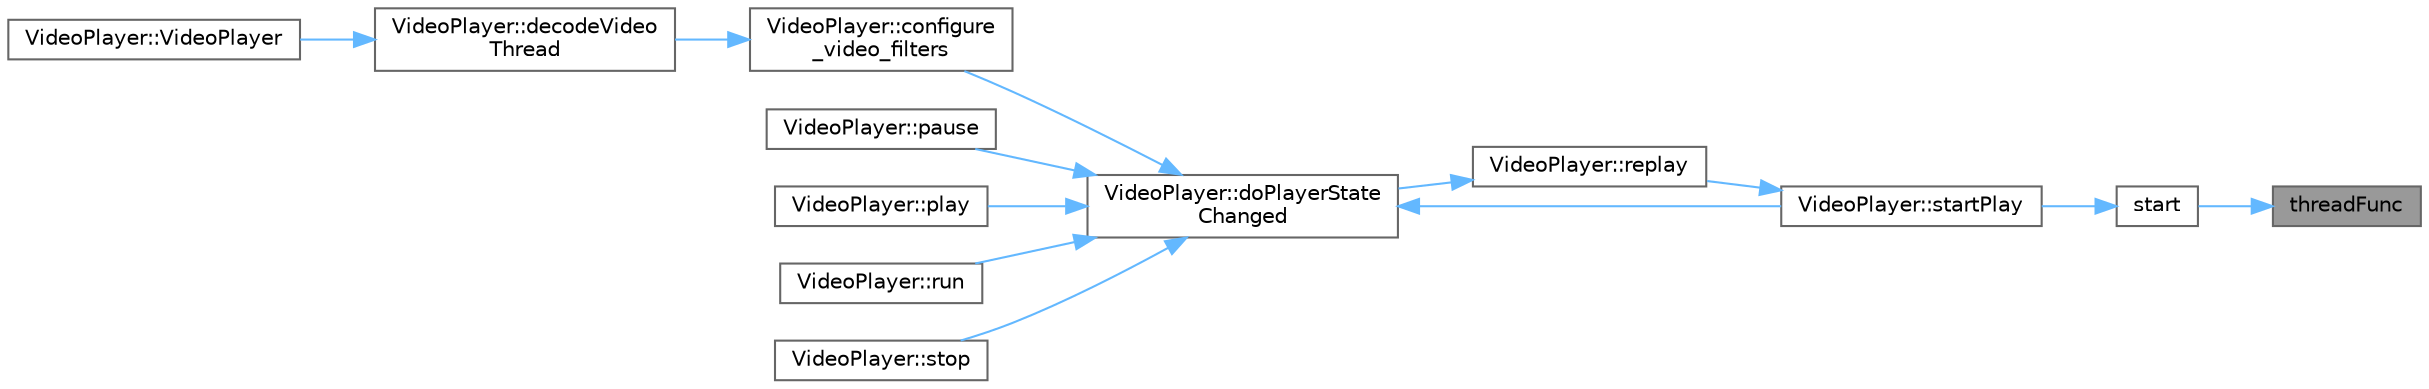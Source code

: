 digraph "threadFunc"
{
 // LATEX_PDF_SIZE
  bgcolor="transparent";
  edge [fontname=Helvetica,fontsize=10,labelfontname=Helvetica,labelfontsize=10];
  node [fontname=Helvetica,fontsize=10,shape=box,height=0.2,width=0.4];
  rankdir="RL";
  Node1 [id="Node000001",label="threadFunc",height=0.2,width=0.4,color="gray40", fillcolor="grey60", style="filled", fontcolor="black",tooltip="线程入口函数"];
  Node1 -> Node2 [id="edge1_Node000001_Node000002",dir="back",color="steelblue1",style="solid",tooltip=" "];
  Node2 [id="Node000002",label="start",height=0.2,width=0.4,color="grey40", fillcolor="white", style="filled",URL="$class_util_1_1_thread.html#a60de64d75454385b23995437f1d72669",tooltip="启动线程"];
  Node2 -> Node3 [id="edge2_Node000002_Node000003",dir="back",color="steelblue1",style="solid",tooltip=" "];
  Node3 [id="Node000003",label="VideoPlayer::startPlay",height=0.2,width=0.4,color="grey40", fillcolor="white", style="filled",URL="$class_video_player.html#a162d83f6026c9f6be69d9c74a9979bc9",tooltip="开始播放"];
  Node3 -> Node4 [id="edge3_Node000003_Node000004",dir="back",color="steelblue1",style="solid",tooltip=" "];
  Node4 [id="Node000004",label="VideoPlayer::replay",height=0.2,width=0.4,color="grey40", fillcolor="white", style="filled",URL="$class_video_player.html#a97827e51f022776ec533db2579e110a5",tooltip="重新播放"];
  Node4 -> Node5 [id="edge4_Node000004_Node000005",dir="back",color="steelblue1",style="solid",tooltip=" "];
  Node5 [id="Node000005",label="VideoPlayer::doPlayerState\lChanged",height=0.2,width=0.4,color="grey40", fillcolor="white", style="filled",URL="$class_video_player.html#a22bc616c65129c31d2c75f4ed881c44a",tooltip="播放器状态变更回调"];
  Node5 -> Node6 [id="edge5_Node000005_Node000006",dir="back",color="steelblue1",style="solid",tooltip=" "];
  Node6 [id="Node000006",label="VideoPlayer::configure\l_video_filters",height=0.2,width=0.4,color="grey40", fillcolor="white", style="filled",URL="$class_video_player.html#aed20f78ebe0b43d0e204e06be360f606",tooltip="配置视频滤镜"];
  Node6 -> Node7 [id="edge6_Node000006_Node000007",dir="back",color="steelblue1",style="solid",tooltip=" "];
  Node7 [id="Node000007",label="VideoPlayer::decodeVideo\lThread",height=0.2,width=0.4,color="grey40", fillcolor="white", style="filled",URL="$class_video_player.html#a3dc80fcbdb85689f912b45f6eb534028",tooltip="视频解码线程函数"];
  Node7 -> Node8 [id="edge7_Node000007_Node000008",dir="back",color="steelblue1",style="solid",tooltip=" "];
  Node8 [id="Node000008",label="VideoPlayer::VideoPlayer",height=0.2,width=0.4,color="grey40", fillcolor="white", style="filled",URL="$class_video_player.html#a9f13805a2a52cdaa95bd96248941e89b",tooltip="构造函数"];
  Node5 -> Node9 [id="edge8_Node000005_Node000009",dir="back",color="steelblue1",style="solid",tooltip=" "];
  Node9 [id="Node000009",label="VideoPlayer::pause",height=0.2,width=0.4,color="grey40", fillcolor="white", style="filled",URL="$class_video_player.html#a2853250ac5b9806e29d41f6f37b3b7f0",tooltip="暂停播放"];
  Node5 -> Node10 [id="edge9_Node000005_Node000010",dir="back",color="steelblue1",style="solid",tooltip=" "];
  Node10 [id="Node000010",label="VideoPlayer::play",height=0.2,width=0.4,color="grey40", fillcolor="white", style="filled",URL="$class_video_player.html#a0fd902a086b972b820de2959bc9dcaea",tooltip="继续播放"];
  Node5 -> Node11 [id="edge10_Node000005_Node000011",dir="back",color="steelblue1",style="solid",tooltip=" "];
  Node11 [id="Node000011",label="VideoPlayer::run",height=0.2,width=0.4,color="grey40", fillcolor="white", style="filled",URL="$class_video_player.html#a13a43e6d814de94978c515cb084873b1",tooltip="读取视频文件线程函数"];
  Node5 -> Node3 [id="edge11_Node000005_Node000003",dir="back",color="steelblue1",style="solid",tooltip=" "];
  Node5 -> Node12 [id="edge12_Node000005_Node000012",dir="back",color="steelblue1",style="solid",tooltip=" "];
  Node12 [id="Node000012",label="VideoPlayer::stop",height=0.2,width=0.4,color="grey40", fillcolor="white", style="filled",URL="$class_video_player.html#af116cf31ffdcae8c9cd5bb184d339a77",tooltip="停止播放"];
}
